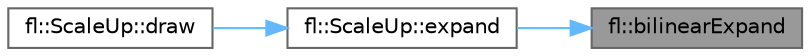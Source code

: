 digraph "fl::bilinearExpand"
{
 // LATEX_PDF_SIZE
  bgcolor="transparent";
  edge [fontname=Helvetica,fontsize=10,labelfontname=Helvetica,labelfontsize=10];
  node [fontname=Helvetica,fontsize=10,shape=box,height=0.2,width=0.4];
  rankdir="RL";
  Node1 [id="Node000001",label="fl::bilinearExpand",height=0.2,width=0.4,color="gray40", fillcolor="grey60", style="filled", fontcolor="black",tooltip=" "];
  Node1 -> Node2 [id="edge1_Node000001_Node000002",dir="back",color="steelblue1",style="solid",tooltip=" "];
  Node2 [id="Node000002",label="fl::ScaleUp::expand",height=0.2,width=0.4,color="grey40", fillcolor="white", style="filled",URL="$d5/d79/classfl_1_1_scale_up_a04b53ac5f5bbe9d2477fc08e8ab77066.html#a04b53ac5f5bbe9d2477fc08e8ab77066",tooltip=" "];
  Node2 -> Node3 [id="edge2_Node000002_Node000003",dir="back",color="steelblue1",style="solid",tooltip=" "];
  Node3 [id="Node000003",label="fl::ScaleUp::draw",height=0.2,width=0.4,color="grey40", fillcolor="white", style="filled",URL="$d5/d79/classfl_1_1_scale_up_a4a667682b8d113e18d4c9c95bda93262.html#a4a667682b8d113e18d4c9c95bda93262",tooltip=" "];
}
